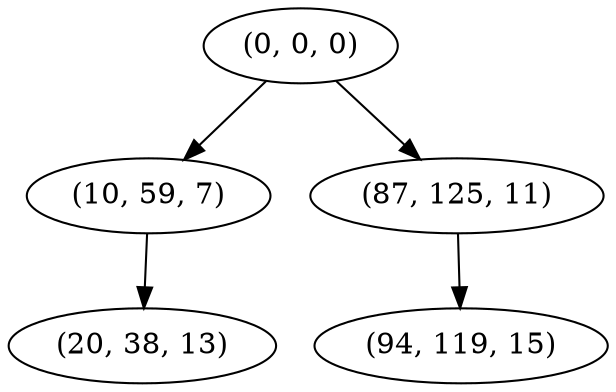 digraph tree {
    "(0, 0, 0)";
    "(10, 59, 7)";
    "(20, 38, 13)";
    "(87, 125, 11)";
    "(94, 119, 15)";
    "(0, 0, 0)" -> "(10, 59, 7)";
    "(0, 0, 0)" -> "(87, 125, 11)";
    "(10, 59, 7)" -> "(20, 38, 13)";
    "(87, 125, 11)" -> "(94, 119, 15)";
}
